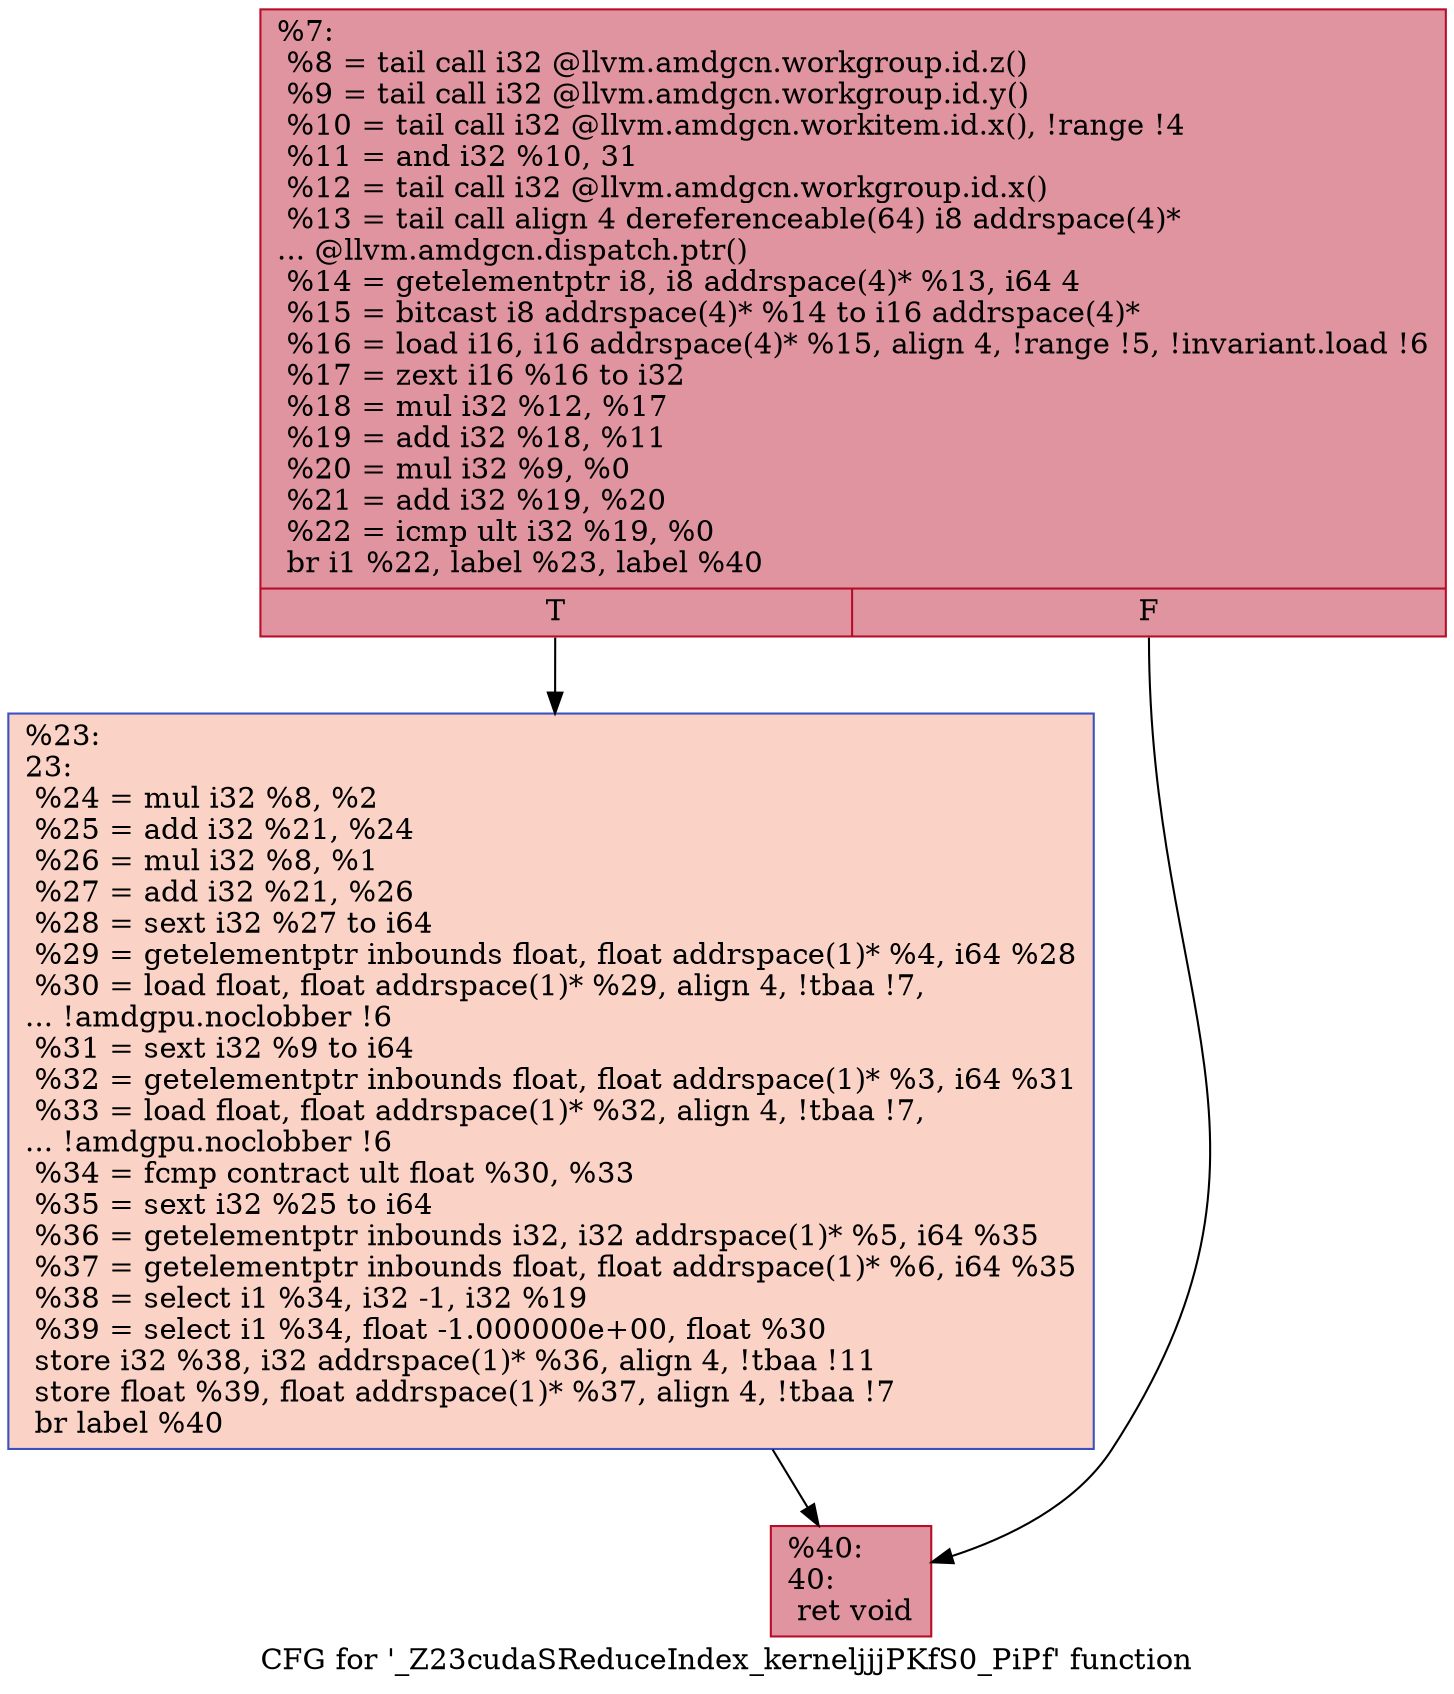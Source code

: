 digraph "CFG for '_Z23cudaSReduceIndex_kerneljjjPKfS0_PiPf' function" {
	label="CFG for '_Z23cudaSReduceIndex_kerneljjjPKfS0_PiPf' function";

	Node0x6129590 [shape=record,color="#b70d28ff", style=filled, fillcolor="#b70d2870",label="{%7:\l  %8 = tail call i32 @llvm.amdgcn.workgroup.id.z()\l  %9 = tail call i32 @llvm.amdgcn.workgroup.id.y()\l  %10 = tail call i32 @llvm.amdgcn.workitem.id.x(), !range !4\l  %11 = and i32 %10, 31\l  %12 = tail call i32 @llvm.amdgcn.workgroup.id.x()\l  %13 = tail call align 4 dereferenceable(64) i8 addrspace(4)*\l... @llvm.amdgcn.dispatch.ptr()\l  %14 = getelementptr i8, i8 addrspace(4)* %13, i64 4\l  %15 = bitcast i8 addrspace(4)* %14 to i16 addrspace(4)*\l  %16 = load i16, i16 addrspace(4)* %15, align 4, !range !5, !invariant.load !6\l  %17 = zext i16 %16 to i32\l  %18 = mul i32 %12, %17\l  %19 = add i32 %18, %11\l  %20 = mul i32 %9, %0\l  %21 = add i32 %19, %20\l  %22 = icmp ult i32 %19, %0\l  br i1 %22, label %23, label %40\l|{<s0>T|<s1>F}}"];
	Node0x6129590:s0 -> Node0x612bb20;
	Node0x6129590:s1 -> Node0x612bbb0;
	Node0x612bb20 [shape=record,color="#3d50c3ff", style=filled, fillcolor="#f59c7d70",label="{%23:\l23:                                               \l  %24 = mul i32 %8, %2\l  %25 = add i32 %21, %24\l  %26 = mul i32 %8, %1\l  %27 = add i32 %21, %26\l  %28 = sext i32 %27 to i64\l  %29 = getelementptr inbounds float, float addrspace(1)* %4, i64 %28\l  %30 = load float, float addrspace(1)* %29, align 4, !tbaa !7,\l... !amdgpu.noclobber !6\l  %31 = sext i32 %9 to i64\l  %32 = getelementptr inbounds float, float addrspace(1)* %3, i64 %31\l  %33 = load float, float addrspace(1)* %32, align 4, !tbaa !7,\l... !amdgpu.noclobber !6\l  %34 = fcmp contract ult float %30, %33\l  %35 = sext i32 %25 to i64\l  %36 = getelementptr inbounds i32, i32 addrspace(1)* %5, i64 %35\l  %37 = getelementptr inbounds float, float addrspace(1)* %6, i64 %35\l  %38 = select i1 %34, i32 -1, i32 %19\l  %39 = select i1 %34, float -1.000000e+00, float %30\l  store i32 %38, i32 addrspace(1)* %36, align 4, !tbaa !11\l  store float %39, float addrspace(1)* %37, align 4, !tbaa !7\l  br label %40\l}"];
	Node0x612bb20 -> Node0x612bbb0;
	Node0x612bbb0 [shape=record,color="#b70d28ff", style=filled, fillcolor="#b70d2870",label="{%40:\l40:                                               \l  ret void\l}"];
}
